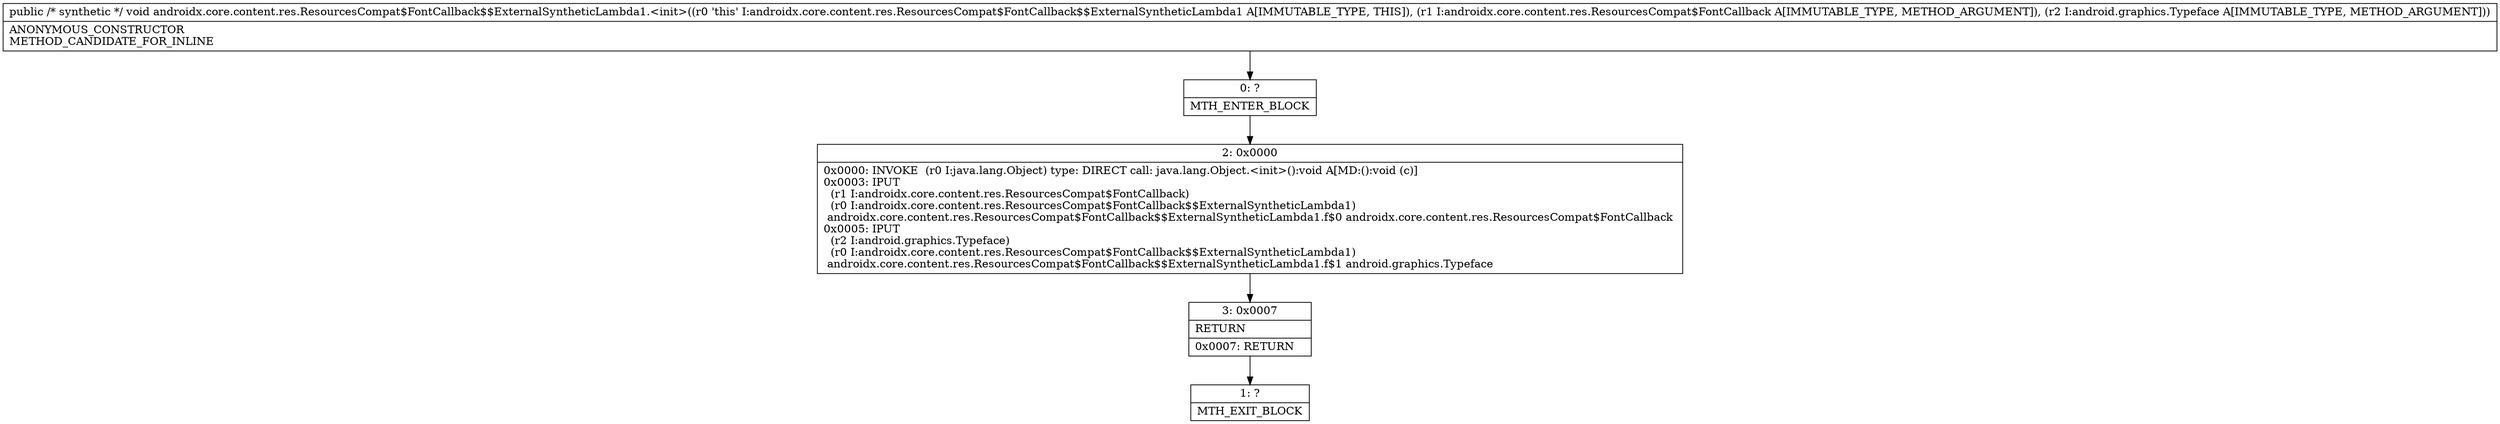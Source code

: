 digraph "CFG forandroidx.core.content.res.ResourcesCompat$FontCallback$$ExternalSyntheticLambda1.\<init\>(Landroidx\/core\/content\/res\/ResourcesCompat$FontCallback;Landroid\/graphics\/Typeface;)V" {
Node_0 [shape=record,label="{0\:\ ?|MTH_ENTER_BLOCK\l}"];
Node_2 [shape=record,label="{2\:\ 0x0000|0x0000: INVOKE  (r0 I:java.lang.Object) type: DIRECT call: java.lang.Object.\<init\>():void A[MD:():void (c)]\l0x0003: IPUT  \l  (r1 I:androidx.core.content.res.ResourcesCompat$FontCallback)\l  (r0 I:androidx.core.content.res.ResourcesCompat$FontCallback$$ExternalSyntheticLambda1)\l androidx.core.content.res.ResourcesCompat$FontCallback$$ExternalSyntheticLambda1.f$0 androidx.core.content.res.ResourcesCompat$FontCallback \l0x0005: IPUT  \l  (r2 I:android.graphics.Typeface)\l  (r0 I:androidx.core.content.res.ResourcesCompat$FontCallback$$ExternalSyntheticLambda1)\l androidx.core.content.res.ResourcesCompat$FontCallback$$ExternalSyntheticLambda1.f$1 android.graphics.Typeface \l}"];
Node_3 [shape=record,label="{3\:\ 0x0007|RETURN\l|0x0007: RETURN   \l}"];
Node_1 [shape=record,label="{1\:\ ?|MTH_EXIT_BLOCK\l}"];
MethodNode[shape=record,label="{public \/* synthetic *\/ void androidx.core.content.res.ResourcesCompat$FontCallback$$ExternalSyntheticLambda1.\<init\>((r0 'this' I:androidx.core.content.res.ResourcesCompat$FontCallback$$ExternalSyntheticLambda1 A[IMMUTABLE_TYPE, THIS]), (r1 I:androidx.core.content.res.ResourcesCompat$FontCallback A[IMMUTABLE_TYPE, METHOD_ARGUMENT]), (r2 I:android.graphics.Typeface A[IMMUTABLE_TYPE, METHOD_ARGUMENT]))  | ANONYMOUS_CONSTRUCTOR\lMETHOD_CANDIDATE_FOR_INLINE\l}"];
MethodNode -> Node_0;Node_0 -> Node_2;
Node_2 -> Node_3;
Node_3 -> Node_1;
}

